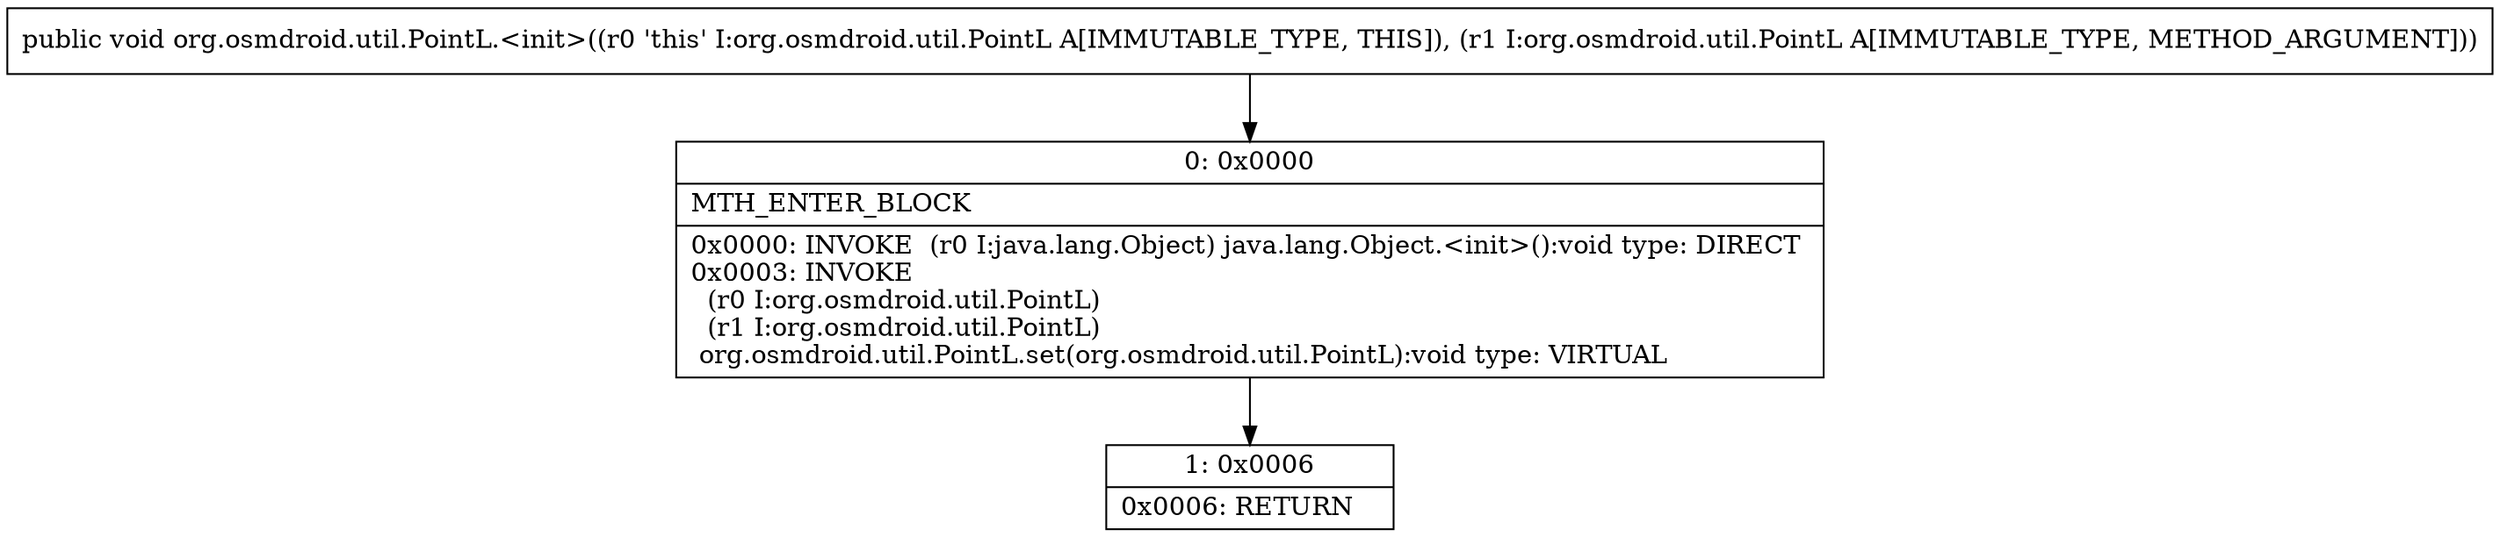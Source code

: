 digraph "CFG fororg.osmdroid.util.PointL.\<init\>(Lorg\/osmdroid\/util\/PointL;)V" {
Node_0 [shape=record,label="{0\:\ 0x0000|MTH_ENTER_BLOCK\l|0x0000: INVOKE  (r0 I:java.lang.Object) java.lang.Object.\<init\>():void type: DIRECT \l0x0003: INVOKE  \l  (r0 I:org.osmdroid.util.PointL)\l  (r1 I:org.osmdroid.util.PointL)\l org.osmdroid.util.PointL.set(org.osmdroid.util.PointL):void type: VIRTUAL \l}"];
Node_1 [shape=record,label="{1\:\ 0x0006|0x0006: RETURN   \l}"];
MethodNode[shape=record,label="{public void org.osmdroid.util.PointL.\<init\>((r0 'this' I:org.osmdroid.util.PointL A[IMMUTABLE_TYPE, THIS]), (r1 I:org.osmdroid.util.PointL A[IMMUTABLE_TYPE, METHOD_ARGUMENT])) }"];
MethodNode -> Node_0;
Node_0 -> Node_1;
}

